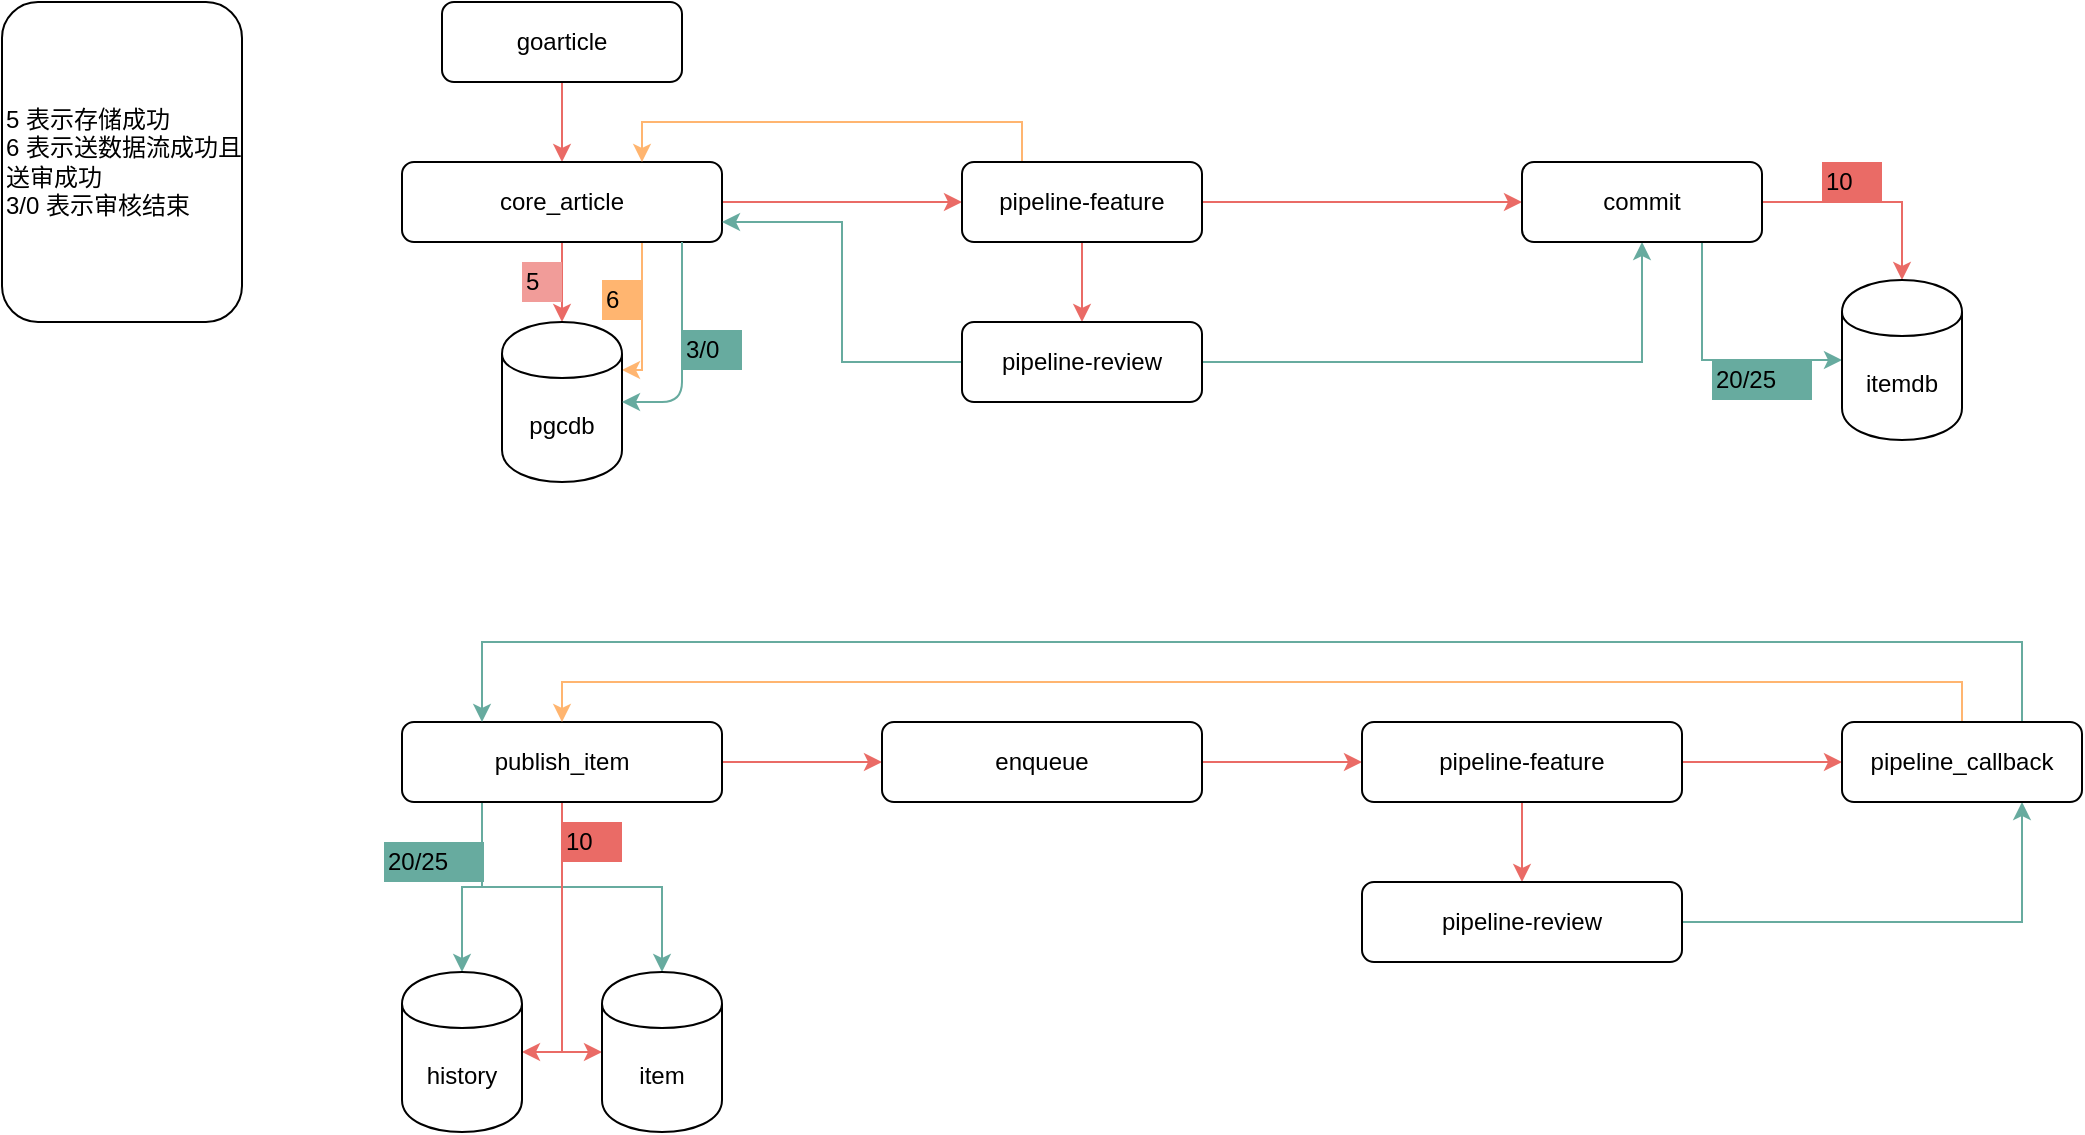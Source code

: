 <mxfile pages="1" version="11.2.8" type="github"><diagram id="WtDvxpoSaEXQRRq5ylPk" name="Page-1"><mxGraphModel dx="946" dy="613" grid="1" gridSize="10" guides="1" tooltips="1" connect="1" arrows="1" fold="1" page="1" pageScale="1" pageWidth="3300" pageHeight="2339" math="0" shadow="0"><root><mxCell id="0"/><mxCell id="1" parent="0"/><mxCell id="WnYg-YlHs3lrN4MCMS1h-7" style="edgeStyle=orthogonalEdgeStyle;rounded=0;orthogonalLoop=1;jettySize=auto;html=1;entryX=0.5;entryY=0;entryDx=0;entryDy=0;strokeColor=#EA6B66;" edge="1" parent="1" source="WnYg-YlHs3lrN4MCMS1h-2" target="WnYg-YlHs3lrN4MCMS1h-3"><mxGeometry relative="1" as="geometry"/></mxCell><mxCell id="WnYg-YlHs3lrN4MCMS1h-2" value="goarticle" style="rounded=1;whiteSpace=wrap;html=1;" vertex="1" parent="1"><mxGeometry x="260" y="80" width="120" height="40" as="geometry"/></mxCell><mxCell id="WnYg-YlHs3lrN4MCMS1h-9" style="edgeStyle=orthogonalEdgeStyle;rounded=0;orthogonalLoop=1;jettySize=auto;html=1;entryX=0.5;entryY=0;entryDx=0;entryDy=0;strokeColor=#EA6B66;" edge="1" parent="1" source="WnYg-YlHs3lrN4MCMS1h-3" target="WnYg-YlHs3lrN4MCMS1h-8"><mxGeometry relative="1" as="geometry"/></mxCell><mxCell id="WnYg-YlHs3lrN4MCMS1h-11" style="edgeStyle=orthogonalEdgeStyle;rounded=0;orthogonalLoop=1;jettySize=auto;html=1;entryX=0;entryY=0.5;entryDx=0;entryDy=0;strokeColor=#EA6B66;" edge="1" parent="1" source="WnYg-YlHs3lrN4MCMS1h-3" target="WnYg-YlHs3lrN4MCMS1h-4"><mxGeometry relative="1" as="geometry"/></mxCell><mxCell id="WnYg-YlHs3lrN4MCMS1h-15" style="edgeStyle=orthogonalEdgeStyle;rounded=0;orthogonalLoop=1;jettySize=auto;html=1;exitX=0.75;exitY=1;exitDx=0;exitDy=0;entryX=1;entryY=0.3;entryDx=0;entryDy=0;strokeColor=#FFB570;" edge="1" parent="1" source="WnYg-YlHs3lrN4MCMS1h-3" target="WnYg-YlHs3lrN4MCMS1h-8"><mxGeometry relative="1" as="geometry"><Array as="points"><mxPoint x="360" y="264"/></Array></mxGeometry></mxCell><mxCell id="WnYg-YlHs3lrN4MCMS1h-3" value="core_article" style="rounded=1;whiteSpace=wrap;html=1;" vertex="1" parent="1"><mxGeometry x="240" y="160" width="160" height="40" as="geometry"/></mxCell><mxCell id="WnYg-YlHs3lrN4MCMS1h-12" style="edgeStyle=orthogonalEdgeStyle;rounded=0;orthogonalLoop=1;jettySize=auto;html=1;entryX=0.5;entryY=0;entryDx=0;entryDy=0;strokeColor=#EA6B66;" edge="1" parent="1" source="WnYg-YlHs3lrN4MCMS1h-4" target="WnYg-YlHs3lrN4MCMS1h-5"><mxGeometry relative="1" as="geometry"/></mxCell><mxCell id="WnYg-YlHs3lrN4MCMS1h-14" style="edgeStyle=orthogonalEdgeStyle;rounded=0;orthogonalLoop=1;jettySize=auto;html=1;exitX=0.25;exitY=0;exitDx=0;exitDy=0;entryX=0.75;entryY=0;entryDx=0;entryDy=0;strokeColor=#FFB570;" edge="1" parent="1" source="WnYg-YlHs3lrN4MCMS1h-4" target="WnYg-YlHs3lrN4MCMS1h-3"><mxGeometry relative="1" as="geometry"/></mxCell><mxCell id="WnYg-YlHs3lrN4MCMS1h-16" style="edgeStyle=orthogonalEdgeStyle;rounded=0;orthogonalLoop=1;jettySize=auto;html=1;strokeColor=#EA6B66;" edge="1" parent="1" source="WnYg-YlHs3lrN4MCMS1h-4" target="WnYg-YlHs3lrN4MCMS1h-6"><mxGeometry relative="1" as="geometry"/></mxCell><mxCell id="WnYg-YlHs3lrN4MCMS1h-4" value="pipeline-feature" style="rounded=1;whiteSpace=wrap;html=1;" vertex="1" parent="1"><mxGeometry x="520" y="160" width="120" height="40" as="geometry"/></mxCell><mxCell id="WnYg-YlHs3lrN4MCMS1h-20" style="edgeStyle=orthogonalEdgeStyle;rounded=0;orthogonalLoop=1;jettySize=auto;html=1;entryX=1;entryY=0.75;entryDx=0;entryDy=0;strokeColor=#67AB9F;" edge="1" parent="1" source="WnYg-YlHs3lrN4MCMS1h-5" target="WnYg-YlHs3lrN4MCMS1h-3"><mxGeometry relative="1" as="geometry"/></mxCell><mxCell id="WnYg-YlHs3lrN4MCMS1h-22" style="edgeStyle=orthogonalEdgeStyle;rounded=0;orthogonalLoop=1;jettySize=auto;html=1;entryX=0.5;entryY=1;entryDx=0;entryDy=0;strokeColor=#67AB9F;" edge="1" parent="1" source="WnYg-YlHs3lrN4MCMS1h-5" target="WnYg-YlHs3lrN4MCMS1h-6"><mxGeometry relative="1" as="geometry"/></mxCell><mxCell id="WnYg-YlHs3lrN4MCMS1h-5" value="&lt;span style=&quot;white-space: normal&quot;&gt;pipeline-review&lt;/span&gt;" style="rounded=1;whiteSpace=wrap;html=1;" vertex="1" parent="1"><mxGeometry x="520" y="240" width="120" height="40" as="geometry"/></mxCell><mxCell id="WnYg-YlHs3lrN4MCMS1h-28" style="edgeStyle=orthogonalEdgeStyle;rounded=0;orthogonalLoop=1;jettySize=auto;html=1;strokeColor=#EA6B66;" edge="1" parent="1" source="WnYg-YlHs3lrN4MCMS1h-6" target="WnYg-YlHs3lrN4MCMS1h-27"><mxGeometry relative="1" as="geometry"/></mxCell><mxCell id="WnYg-YlHs3lrN4MCMS1h-29" style="edgeStyle=orthogonalEdgeStyle;rounded=0;orthogonalLoop=1;jettySize=auto;html=1;exitX=0.75;exitY=1;exitDx=0;exitDy=0;entryX=0;entryY=0.5;entryDx=0;entryDy=0;strokeColor=#67AB9F;" edge="1" parent="1" source="WnYg-YlHs3lrN4MCMS1h-6" target="WnYg-YlHs3lrN4MCMS1h-27"><mxGeometry relative="1" as="geometry"/></mxCell><mxCell id="WnYg-YlHs3lrN4MCMS1h-6" value="commit" style="rounded=1;whiteSpace=wrap;html=1;" vertex="1" parent="1"><mxGeometry x="800" y="160" width="120" height="40" as="geometry"/></mxCell><mxCell id="WnYg-YlHs3lrN4MCMS1h-8" value="pgcdb" style="shape=cylinder;whiteSpace=wrap;html=1;boundedLbl=1;backgroundOutline=1;" vertex="1" parent="1"><mxGeometry x="290" y="240" width="60" height="80" as="geometry"/></mxCell><mxCell id="WnYg-YlHs3lrN4MCMS1h-10" value="5" style="text;html=1;resizable=0;points=[];autosize=1;align=left;verticalAlign=top;spacingTop=-4;fillColor=#F19C99;" vertex="1" parent="1"><mxGeometry x="300" y="210" width="20" height="20" as="geometry"/></mxCell><mxCell id="WnYg-YlHs3lrN4MCMS1h-17" value="10" style="text;html=1;resizable=0;points=[];autosize=1;align=left;verticalAlign=top;spacingTop=-4;fillColor=#EA6B66;" vertex="1" parent="1"><mxGeometry x="950" y="160" width="30" height="20" as="geometry"/></mxCell><mxCell id="WnYg-YlHs3lrN4MCMS1h-21" value="" style="endArrow=classic;html=1;exitX=0.875;exitY=1;exitDx=0;exitDy=0;exitPerimeter=0;entryX=1;entryY=0.5;entryDx=0;entryDy=0;strokeColor=#67AB9F;" edge="1" parent="1" source="WnYg-YlHs3lrN4MCMS1h-3" target="WnYg-YlHs3lrN4MCMS1h-8"><mxGeometry width="50" height="50" relative="1" as="geometry"><mxPoint x="280" y="480" as="sourcePoint"/><mxPoint x="330" y="430" as="targetPoint"/><Array as="points"><mxPoint x="380" y="280"/></Array></mxGeometry></mxCell><mxCell id="WnYg-YlHs3lrN4MCMS1h-23" value="6" style="text;html=1;resizable=0;points=[];autosize=1;align=left;verticalAlign=top;spacingTop=-4;fillColor=#FFB570;" vertex="1" parent="1"><mxGeometry x="340" y="219" width="20" height="20" as="geometry"/></mxCell><mxCell id="WnYg-YlHs3lrN4MCMS1h-24" value="3/0" style="text;html=1;resizable=0;points=[];autosize=1;align=left;verticalAlign=top;spacingTop=-4;fillColor=#67AB9F;" vertex="1" parent="1"><mxGeometry x="380" y="244" width="30" height="20" as="geometry"/></mxCell><mxCell id="WnYg-YlHs3lrN4MCMS1h-25" value="20/25" style="text;html=1;resizable=0;points=[];autosize=1;align=left;verticalAlign=top;spacingTop=-4;fillColor=#67AB9F;" vertex="1" parent="1"><mxGeometry x="895" y="259" width="50" height="20" as="geometry"/></mxCell><mxCell id="WnYg-YlHs3lrN4MCMS1h-34" style="edgeStyle=orthogonalEdgeStyle;rounded=0;orthogonalLoop=1;jettySize=auto;html=1;entryX=0;entryY=0.5;entryDx=0;entryDy=0;strokeColor=#EA6B66;" edge="1" parent="1" source="WnYg-YlHs3lrN4MCMS1h-26" target="WnYg-YlHs3lrN4MCMS1h-30"><mxGeometry relative="1" as="geometry"/></mxCell><mxCell id="WnYg-YlHs3lrN4MCMS1h-41" style="edgeStyle=orthogonalEdgeStyle;rounded=0;orthogonalLoop=1;jettySize=auto;html=1;entryX=1;entryY=0.5;entryDx=0;entryDy=0;strokeColor=#EA6B66;" edge="1" parent="1" source="WnYg-YlHs3lrN4MCMS1h-26" target="WnYg-YlHs3lrN4MCMS1h-32"><mxGeometry relative="1" as="geometry"/></mxCell><mxCell id="WnYg-YlHs3lrN4MCMS1h-50" style="edgeStyle=orthogonalEdgeStyle;rounded=0;orthogonalLoop=1;jettySize=auto;html=1;exitX=0.25;exitY=1;exitDx=0;exitDy=0;entryX=0.5;entryY=0;entryDx=0;entryDy=0;strokeColor=#67AB9F;" edge="1" parent="1" source="WnYg-YlHs3lrN4MCMS1h-26" target="WnYg-YlHs3lrN4MCMS1h-32"><mxGeometry relative="1" as="geometry"/></mxCell><mxCell id="WnYg-YlHs3lrN4MCMS1h-51" style="edgeStyle=orthogonalEdgeStyle;rounded=0;orthogonalLoop=1;jettySize=auto;html=1;exitX=0.25;exitY=1;exitDx=0;exitDy=0;entryX=0.5;entryY=0;entryDx=0;entryDy=0;strokeColor=#67AB9F;" edge="1" parent="1" source="WnYg-YlHs3lrN4MCMS1h-26" target="WnYg-YlHs3lrN4MCMS1h-33"><mxGeometry relative="1" as="geometry"/></mxCell><mxCell id="WnYg-YlHs3lrN4MCMS1h-54" style="edgeStyle=orthogonalEdgeStyle;rounded=0;orthogonalLoop=1;jettySize=auto;html=1;exitX=0.5;exitY=1;exitDx=0;exitDy=0;entryX=0;entryY=0.5;entryDx=0;entryDy=0;strokeColor=#EA6B66;" edge="1" parent="1" source="WnYg-YlHs3lrN4MCMS1h-26" target="WnYg-YlHs3lrN4MCMS1h-33"><mxGeometry relative="1" as="geometry"/></mxCell><mxCell id="WnYg-YlHs3lrN4MCMS1h-26" value="publish_item" style="rounded=1;whiteSpace=wrap;html=1;fillColor=none;" vertex="1" parent="1"><mxGeometry x="240" y="440" width="160" height="40" as="geometry"/></mxCell><mxCell id="WnYg-YlHs3lrN4MCMS1h-27" value="itemdb" style="shape=cylinder;whiteSpace=wrap;html=1;boundedLbl=1;backgroundOutline=1;fillColor=none;" vertex="1" parent="1"><mxGeometry x="960" y="219" width="60" height="80" as="geometry"/></mxCell><mxCell id="WnYg-YlHs3lrN4MCMS1h-36" style="edgeStyle=orthogonalEdgeStyle;rounded=0;orthogonalLoop=1;jettySize=auto;html=1;entryX=0;entryY=0.5;entryDx=0;entryDy=0;strokeColor=#EA6B66;" edge="1" parent="1" source="WnYg-YlHs3lrN4MCMS1h-30" target="WnYg-YlHs3lrN4MCMS1h-35"><mxGeometry relative="1" as="geometry"/></mxCell><mxCell id="WnYg-YlHs3lrN4MCMS1h-30" value="enqueue" style="rounded=1;whiteSpace=wrap;html=1;fillColor=none;" vertex="1" parent="1"><mxGeometry x="480" y="440" width="160" height="40" as="geometry"/></mxCell><mxCell id="WnYg-YlHs3lrN4MCMS1h-31" value="5 表示存储成功&lt;br&gt;6 表示送数据流成功且送审成功&lt;br&gt;3/0 表示审核结束" style="rounded=1;whiteSpace=wrap;html=1;fillColor=none;align=left;" vertex="1" parent="1"><mxGeometry x="40" y="80" width="120" height="160" as="geometry"/></mxCell><mxCell id="WnYg-YlHs3lrN4MCMS1h-32" value="history" style="shape=cylinder;whiteSpace=wrap;html=1;boundedLbl=1;backgroundOutline=1;fillColor=none;" vertex="1" parent="1"><mxGeometry x="240" y="565" width="60" height="80" as="geometry"/></mxCell><mxCell id="WnYg-YlHs3lrN4MCMS1h-33" value="item" style="shape=cylinder;whiteSpace=wrap;html=1;boundedLbl=1;backgroundOutline=1;fillColor=none;" vertex="1" parent="1"><mxGeometry x="340" y="565" width="60" height="80" as="geometry"/></mxCell><mxCell id="WnYg-YlHs3lrN4MCMS1h-38" style="edgeStyle=orthogonalEdgeStyle;rounded=0;orthogonalLoop=1;jettySize=auto;html=1;entryX=0.5;entryY=0;entryDx=0;entryDy=0;strokeColor=#EA6B66;" edge="1" parent="1" source="WnYg-YlHs3lrN4MCMS1h-35" target="WnYg-YlHs3lrN4MCMS1h-37"><mxGeometry relative="1" as="geometry"/></mxCell><mxCell id="WnYg-YlHs3lrN4MCMS1h-40" style="edgeStyle=orthogonalEdgeStyle;rounded=0;orthogonalLoop=1;jettySize=auto;html=1;entryX=0;entryY=0.5;entryDx=0;entryDy=0;strokeColor=#EA6B66;" edge="1" parent="1" source="WnYg-YlHs3lrN4MCMS1h-35" target="WnYg-YlHs3lrN4MCMS1h-39"><mxGeometry relative="1" as="geometry"/></mxCell><mxCell id="WnYg-YlHs3lrN4MCMS1h-35" value="pipeline-feature" style="rounded=1;whiteSpace=wrap;html=1;fillColor=none;" vertex="1" parent="1"><mxGeometry x="720" y="440" width="160" height="40" as="geometry"/></mxCell><mxCell id="WnYg-YlHs3lrN4MCMS1h-46" style="edgeStyle=orthogonalEdgeStyle;rounded=0;orthogonalLoop=1;jettySize=auto;html=1;entryX=0.75;entryY=1;entryDx=0;entryDy=0;strokeColor=#67AB9F;" edge="1" parent="1" source="WnYg-YlHs3lrN4MCMS1h-37" target="WnYg-YlHs3lrN4MCMS1h-39"><mxGeometry relative="1" as="geometry"/></mxCell><mxCell id="WnYg-YlHs3lrN4MCMS1h-37" value="pipeline-review" style="rounded=1;whiteSpace=wrap;html=1;fillColor=none;" vertex="1" parent="1"><mxGeometry x="720" y="520" width="160" height="40" as="geometry"/></mxCell><mxCell id="WnYg-YlHs3lrN4MCMS1h-45" style="edgeStyle=orthogonalEdgeStyle;rounded=0;orthogonalLoop=1;jettySize=auto;html=1;entryX=0.5;entryY=0;entryDx=0;entryDy=0;strokeColor=#FFB570;exitX=0.5;exitY=0;exitDx=0;exitDy=0;" edge="1" parent="1" source="WnYg-YlHs3lrN4MCMS1h-39" target="WnYg-YlHs3lrN4MCMS1h-26"><mxGeometry relative="1" as="geometry"/></mxCell><mxCell id="WnYg-YlHs3lrN4MCMS1h-47" style="edgeStyle=orthogonalEdgeStyle;rounded=0;orthogonalLoop=1;jettySize=auto;html=1;exitX=0.75;exitY=0;exitDx=0;exitDy=0;entryX=0.25;entryY=0;entryDx=0;entryDy=0;strokeColor=#67AB9F;" edge="1" parent="1" source="WnYg-YlHs3lrN4MCMS1h-39" target="WnYg-YlHs3lrN4MCMS1h-26"><mxGeometry relative="1" as="geometry"><Array as="points"><mxPoint x="1050" y="400"/><mxPoint x="280" y="400"/></Array></mxGeometry></mxCell><mxCell id="WnYg-YlHs3lrN4MCMS1h-39" value="pipeline_callback" style="rounded=1;whiteSpace=wrap;html=1;fillColor=none;" vertex="1" parent="1"><mxGeometry x="960" y="440" width="120" height="40" as="geometry"/></mxCell><mxCell id="WnYg-YlHs3lrN4MCMS1h-52" value="20/25" style="text;html=1;resizable=0;points=[];autosize=1;align=left;verticalAlign=top;spacingTop=-4;fillColor=#67AB9F;" vertex="1" parent="1"><mxGeometry x="231" y="500" width="50" height="20" as="geometry"/></mxCell><mxCell id="WnYg-YlHs3lrN4MCMS1h-44" value="10" style="text;html=1;resizable=0;points=[];autosize=1;align=left;verticalAlign=top;spacingTop=-4;fillColor=#EA6B66;" vertex="1" parent="1"><mxGeometry x="320" y="490" width="30" height="20" as="geometry"/></mxCell></root></mxGraphModel></diagram></mxfile>